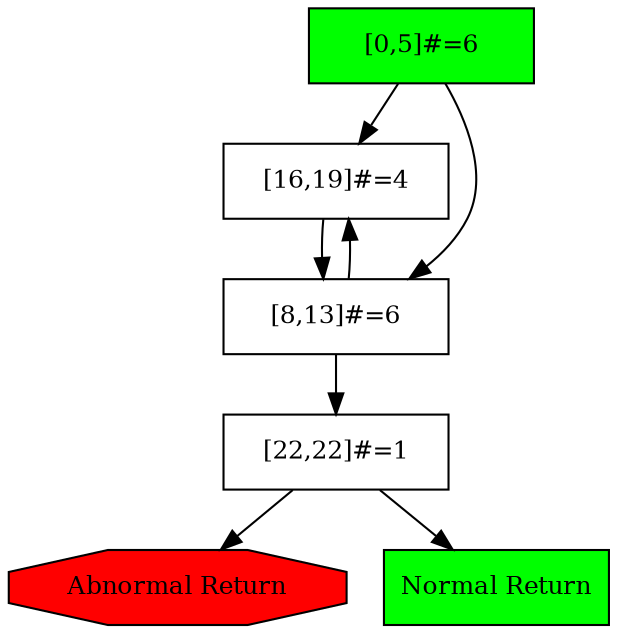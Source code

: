 digraph G {
	dir=forward;
	ranksep=0.4;
	rankdir=TB;
	node [shape=box,fontsize=12,width=1.5];

	0[style="filled",label="[0,5]#=6",fillcolor="green",labelloc="r"];
	0 -> 16 [dir=forward];
	0 -> 8 [dir=forward];
	16["shape"="box","labelloc"="l","label"="[16,19]#=4"];
	16 -> 8 [dir=forward];
	8["shape"="box","labelloc"="l","label"="[8,13]#=6"];
	8 -> 22 [dir=forward];
	8 -> 16 [dir=forward];
	22["shape"="box","labelloc"="l","label"="[22,22]#=1"];
	22 -> -2 [dir=forward];
	22 -> -1 [dir=forward];
	-2["style"="filled","label"="Abnormal Return","fillcolor"="red","labelloc"="l","shape"="octagon"];
	-1["labelloc"="l","fillcolor"="green","style"="filled","label"="Normal Return"];
}